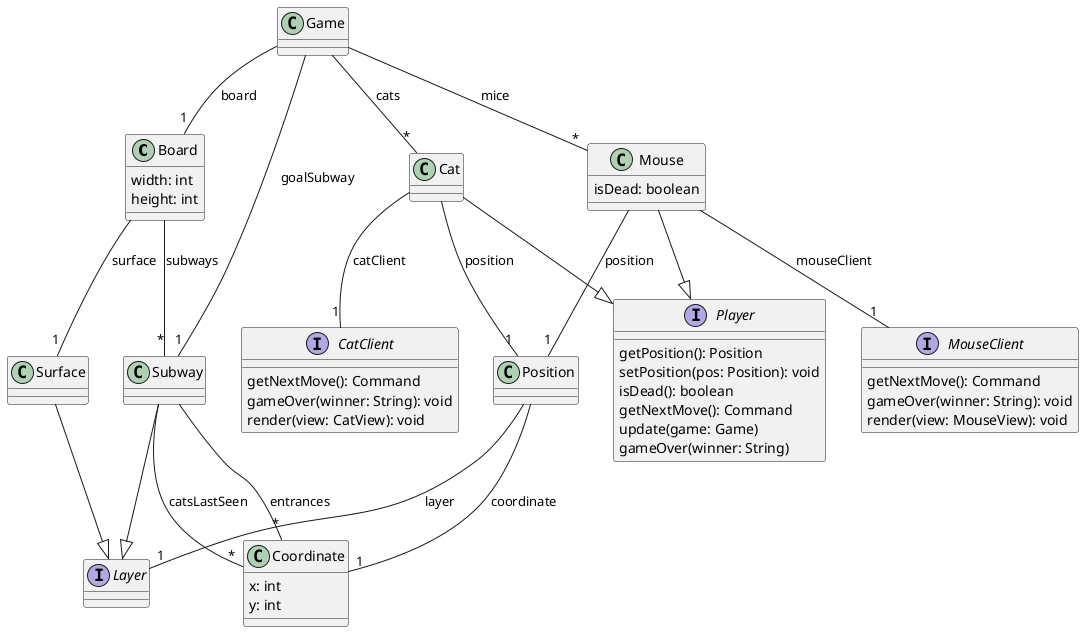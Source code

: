 @startuml

class Board {
    width: int
    height: int
}
Board -- "1" Surface: surface
Board -- "*" Subway: subways

class Cat
Cat --|> Player
Cat -- "1" CatClient: catClient
Cat -- "1" Position: position

class Coordinate {
    x: int
    y: int
}

class Game
Game -- "1" Board: board
Game -- "1" Subway: goalSubway
Game -- "*" Mouse: mice
Game -- "*" Cat: cats

interface Layer

class Mouse {
    isDead: boolean
}
Mouse --|> Player
Mouse -- "1" MouseClient: mouseClient
Mouse -- "1" Position: position

interface Player {
    getPosition(): Position
    setPosition(pos: Position): void
    isDead(): boolean
    getNextMove(): Command
    update(game: Game)
    gameOver(winner: String)
}

class Position
Position -- "1" Coordinate: coordinate
Position -- "1" Layer: layer

class Subway
Subway --|> Layer
Subway -- "*" Coordinate: entrances
Subway -- "*" Coordinate: catsLastSeen

class Surface
Surface --|> Layer

interface CatClient {
    getNextMove(): Command
    gameOver(winner: String): void
    render(view: CatView): void
}
interface MouseClient {
    getNextMove(): Command
    gameOver(winner: String): void
    render(view: MouseView): void
}

@enduml